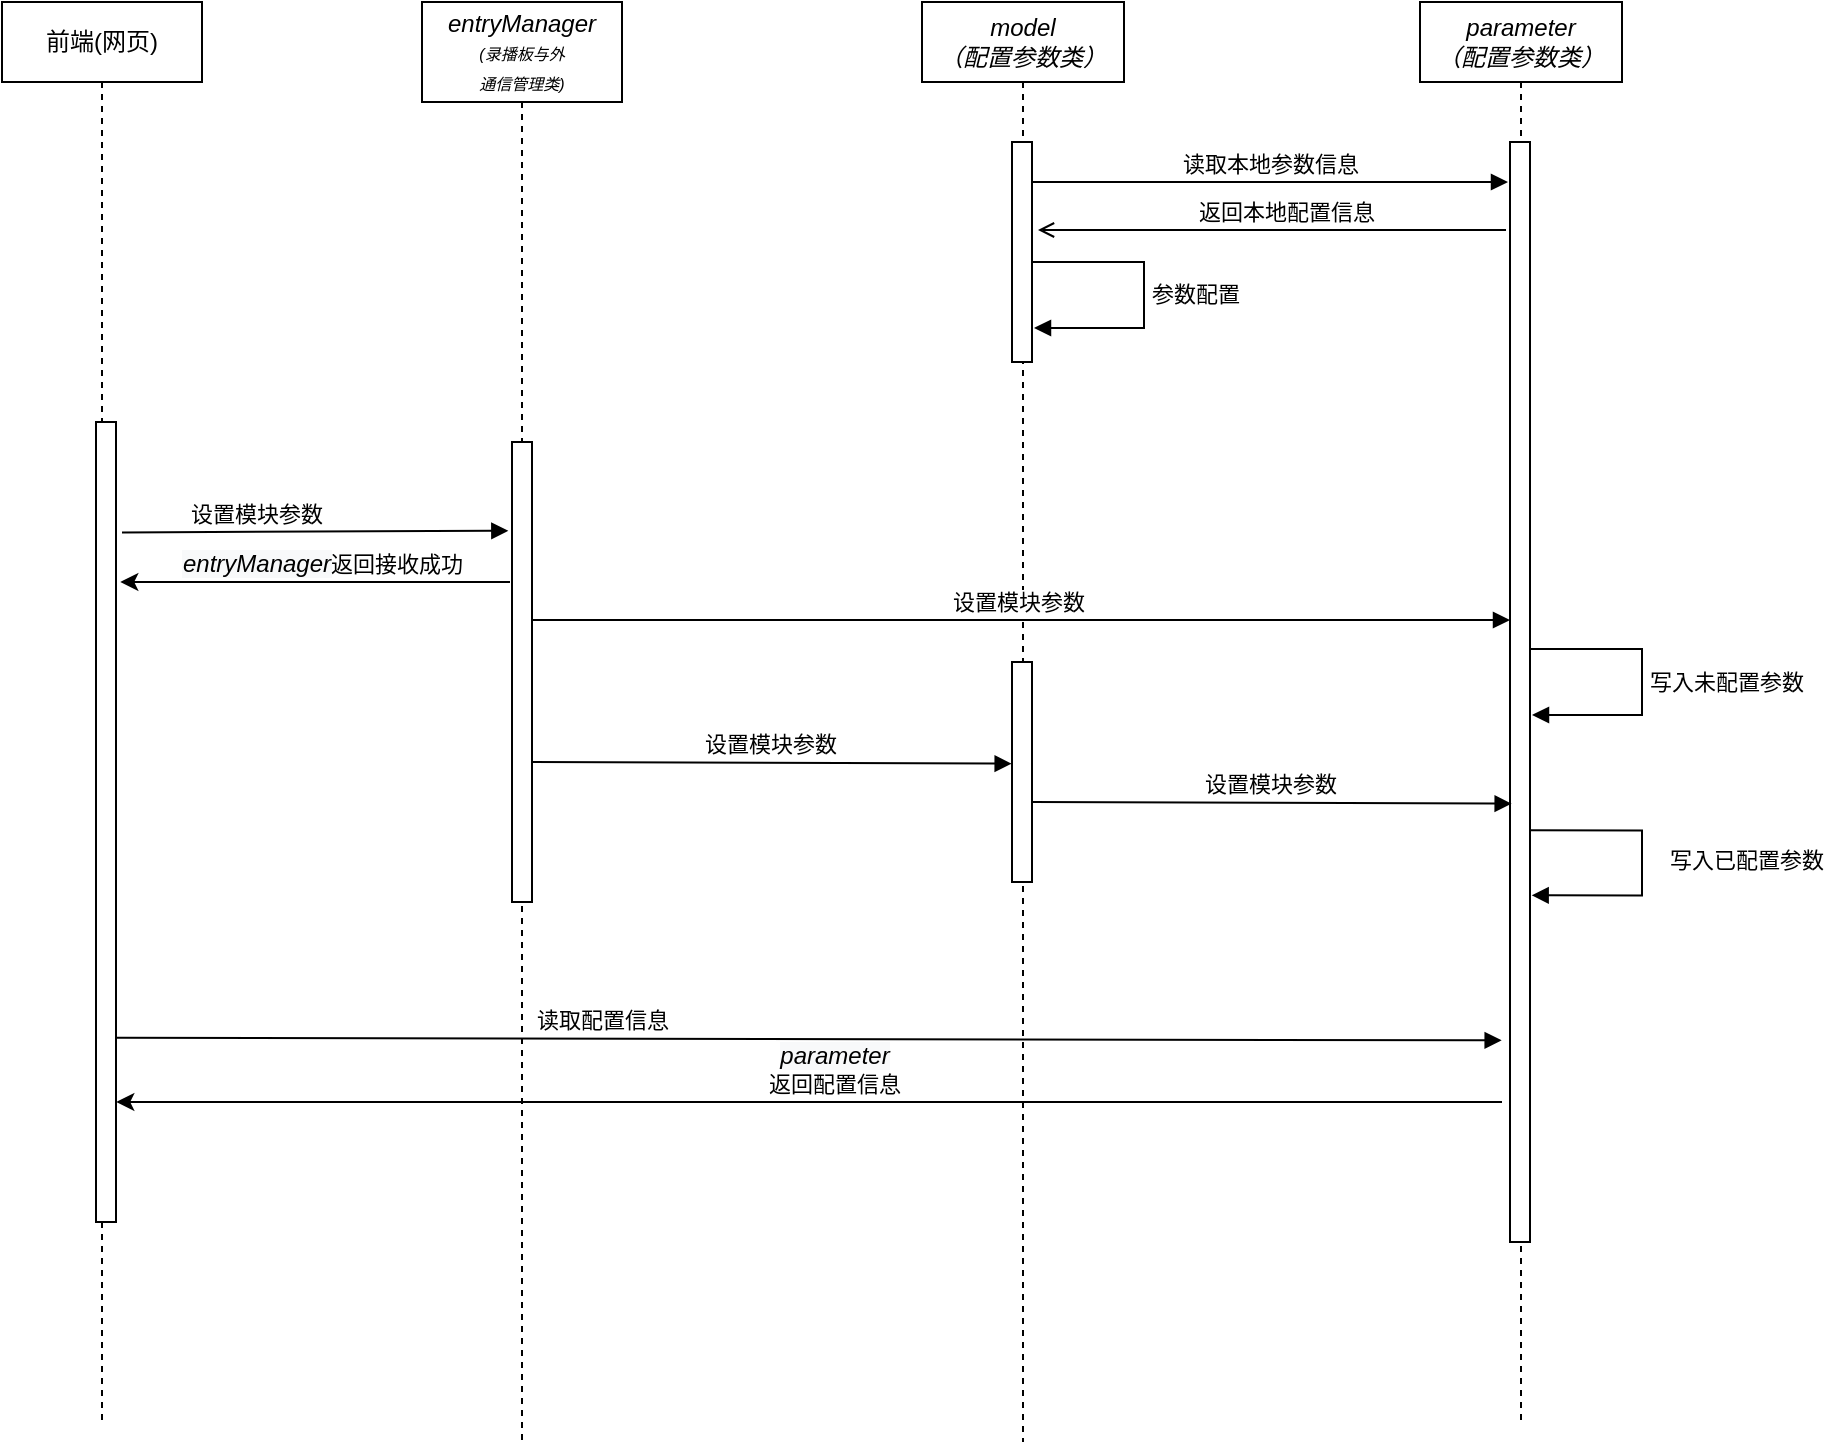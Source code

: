 <mxfile version="11.0.1" type="github"><diagram name="Page-1" id="c4acf3e9-155e-7222-9cf6-157b1a14988f"><mxGraphModel dx="1151" dy="643" grid="1" gridSize="10" guides="1" tooltips="1" connect="1" arrows="1" fold="1" page="1" pageScale="1" pageWidth="850" pageHeight="1100" background="#ffffff" math="0" shadow="0"><root><mxCell id="0"/><mxCell id="1" parent="0"/><mxCell id="B9yI50szMETjEd2v0kCB-1" value="前端(网页)" style="shape=umlLifeline;perimeter=lifelinePerimeter;whiteSpace=wrap;html=1;container=1;collapsible=0;recursiveResize=0;outlineConnect=0;" parent="1" vertex="1"><mxGeometry x="40" y="20" width="100" height="710" as="geometry"/></mxCell><mxCell id="B9yI50szMETjEd2v0kCB-4" value="" style="html=1;points=[];perimeter=orthogonalPerimeter;" parent="B9yI50szMETjEd2v0kCB-1" vertex="1"><mxGeometry x="47" y="210" width="10" height="400" as="geometry"/></mxCell><mxCell id="B9yI50szMETjEd2v0kCB-6" value="&lt;i style=&quot;white-space: nowrap&quot;&gt;entryManager&lt;br&gt;&lt;font style=&quot;font-size: 8px&quot;&gt;(录播板与外&lt;br&gt;通信管理类)&lt;/font&gt;&lt;/i&gt;" style="shape=umlLifeline;perimeter=lifelinePerimeter;whiteSpace=wrap;html=1;container=1;collapsible=0;recursiveResize=0;outlineConnect=0;size=50;" parent="1" vertex="1"><mxGeometry x="250" y="20" width="100" height="720" as="geometry"/></mxCell><mxCell id="B9yI50szMETjEd2v0kCB-8" value="" style="html=1;points=[];perimeter=orthogonalPerimeter;" parent="B9yI50szMETjEd2v0kCB-6" vertex="1"><mxGeometry x="45" y="220" width="10" height="230" as="geometry"/></mxCell><mxCell id="B9yI50szMETjEd2v0kCB-16" value="&lt;i style=&quot;white-space: nowrap&quot;&gt;model&lt;br&gt;（配置参数类）&lt;br&gt;&lt;/i&gt;" style="shape=umlLifeline;perimeter=lifelinePerimeter;whiteSpace=wrap;html=1;container=1;collapsible=0;recursiveResize=0;outlineConnect=0;" parent="1" vertex="1"><mxGeometry x="500" y="20" width="101" height="720" as="geometry"/></mxCell><mxCell id="B9yI50szMETjEd2v0kCB-18" value="" style="html=1;points=[];perimeter=orthogonalPerimeter;" parent="B9yI50szMETjEd2v0kCB-16" vertex="1"><mxGeometry x="45" y="70" width="10" height="110" as="geometry"/></mxCell><mxCell id="uyK7qhQz3kz4ibQ4stl4-6" value="" style="html=1;points=[];perimeter=orthogonalPerimeter;" vertex="1" parent="B9yI50szMETjEd2v0kCB-16"><mxGeometry x="45" y="330" width="10" height="110" as="geometry"/></mxCell><mxCell id="B9yI50szMETjEd2v0kCB-27" value="设置模块参数" style="html=1;verticalAlign=bottom;endArrow=block;exitX=1.3;exitY=0.138;exitDx=0;exitDy=0;exitPerimeter=0;entryX=-0.183;entryY=0.193;entryDx=0;entryDy=0;entryPerimeter=0;" parent="1" source="B9yI50szMETjEd2v0kCB-4" edge="1" target="B9yI50szMETjEd2v0kCB-8"><mxGeometry x="-0.3" width="80" relative="1" as="geometry"><mxPoint x="100" y="290" as="sourcePoint"/><mxPoint x="295" y="290" as="targetPoint"/><mxPoint as="offset"/></mxGeometry></mxCell><mxCell id="B9yI50szMETjEd2v0kCB-36" value="&lt;i style=&quot;font-size: 12px ; background-color: rgb(248 , 249 , 250)&quot;&gt;entryManager&lt;/i&gt;返回接收成功" style="html=1;verticalAlign=bottom;endArrow=none;exitX=1.3;exitY=0.138;exitDx=0;exitDy=0;exitPerimeter=0;startArrow=classic;startFill=1;endFill=0;" parent="1" edge="1"><mxGeometry x="0.035" width="80" relative="1" as="geometry"><mxPoint x="99.143" y="310" as="sourcePoint"/><mxPoint x="294" y="310" as="targetPoint"/><mxPoint as="offset"/></mxGeometry></mxCell><mxCell id="B9yI50szMETjEd2v0kCB-37" value="设置模块参数" style="html=1;verticalAlign=bottom;endArrow=block;exitX=1.5;exitY=0.75;exitDx=0;exitDy=0;exitPerimeter=0;" parent="1" target="uyK7qhQz3kz4ibQ4stl4-2" edge="1"><mxGeometry x="-0.006" width="80" relative="1" as="geometry"><mxPoint x="305" y="329" as="sourcePoint"/><mxPoint x="540" y="329" as="targetPoint"/><mxPoint as="offset"/></mxGeometry></mxCell><mxCell id="B9yI50szMETjEd2v0kCB-38" value="读取配置信息" style="html=1;verticalAlign=bottom;endArrow=block;exitX=1.3;exitY=0.138;exitDx=0;exitDy=0;exitPerimeter=0;entryX=-0.4;entryY=0.802;entryDx=0;entryDy=0;entryPerimeter=0;" parent="1" edge="1"><mxGeometry x="-0.3" width="80" relative="1" as="geometry"><mxPoint x="97.143" y="537.857" as="sourcePoint"/><mxPoint x="789.833" y="539.167" as="targetPoint"/><mxPoint as="offset"/></mxGeometry></mxCell><mxCell id="B9yI50szMETjEd2v0kCB-41" value="&lt;i style=&quot;font-size: 12px ; white-space: normal ; background-color: rgb(248 , 249 , 250)&quot;&gt;&lt;span style=&quot;white-space: nowrap&quot;&gt;parameter&lt;/span&gt;&lt;/i&gt;返回配置信息" style="html=1;verticalAlign=bottom;endArrow=none;exitX=1.3;exitY=0.138;exitDx=0;exitDy=0;exitPerimeter=0;startArrow=classic;startFill=1;endFill=0;" parent="1" edge="1"><mxGeometry x="0.035" width="80" relative="1" as="geometry"><mxPoint x="97.143" y="570" as="sourcePoint"/><mxPoint x="790" y="570" as="targetPoint"/><mxPoint as="offset"/></mxGeometry></mxCell><mxCell id="uyK7qhQz3kz4ibQ4stl4-1" value="&lt;i&gt;&lt;span style=&quot;white-space: nowrap&quot;&gt;parameter&lt;br&gt;（配置参数类）&lt;/span&gt;&lt;br&gt;&lt;/i&gt;" style="shape=umlLifeline;perimeter=lifelinePerimeter;whiteSpace=wrap;html=1;container=1;collapsible=0;recursiveResize=0;outlineConnect=0;" vertex="1" parent="1"><mxGeometry x="749" y="20" width="101" height="710" as="geometry"/></mxCell><mxCell id="uyK7qhQz3kz4ibQ4stl4-2" value="" style="html=1;points=[];perimeter=orthogonalPerimeter;" vertex="1" parent="uyK7qhQz3kz4ibQ4stl4-1"><mxGeometry x="45" y="70" width="10" height="550" as="geometry"/></mxCell><mxCell id="uyK7qhQz3kz4ibQ4stl4-3" value="读取本地参数信息" style="html=1;verticalAlign=bottom;endArrow=block;exitX=1.5;exitY=0.75;exitDx=0;exitDy=0;exitPerimeter=0;" edge="1" parent="1"><mxGeometry x="-0.006" width="80" relative="1" as="geometry"><mxPoint x="555" y="110" as="sourcePoint"/><mxPoint x="793" y="110" as="targetPoint"/><mxPoint as="offset"/></mxGeometry></mxCell><mxCell id="uyK7qhQz3kz4ibQ4stl4-4" value="返回本地配置信息" style="html=1;verticalAlign=bottom;endArrow=none;exitX=1.5;exitY=0.75;exitDx=0;exitDy=0;exitPerimeter=0;startArrow=open;startFill=0;endFill=0;" edge="1" parent="1"><mxGeometry x="0.061" width="80" relative="1" as="geometry"><mxPoint x="558" y="134" as="sourcePoint"/><mxPoint x="792" y="134" as="targetPoint"/><mxPoint as="offset"/></mxGeometry></mxCell><mxCell id="uyK7qhQz3kz4ibQ4stl4-5" value="参数配置" style="edgeStyle=orthogonalEdgeStyle;html=1;align=left;spacingLeft=2;endArrow=block;rounded=0;entryX=1;entryY=0.775;entryDx=0;entryDy=0;entryPerimeter=0;" edge="1" parent="1"><mxGeometry relative="1" as="geometry"><mxPoint x="555" y="150" as="sourcePoint"/><Array as="points"><mxPoint x="611" y="150"/><mxPoint x="611" y="183"/></Array><mxPoint x="556" y="183" as="targetPoint"/></mxGeometry></mxCell><mxCell id="uyK7qhQz3kz4ibQ4stl4-7" value="写入未配置参数" style="edgeStyle=orthogonalEdgeStyle;html=1;align=left;spacingLeft=2;endArrow=block;rounded=0;entryX=1;entryY=0.775;entryDx=0;entryDy=0;entryPerimeter=0;" edge="1" parent="1"><mxGeometry relative="1" as="geometry"><mxPoint x="804" y="343.5" as="sourcePoint"/><Array as="points"><mxPoint x="860" y="343.5"/><mxPoint x="860" y="376.5"/></Array><mxPoint x="805" y="376.5" as="targetPoint"/></mxGeometry></mxCell><mxCell id="uyK7qhQz3kz4ibQ4stl4-8" value="设置模块参数" style="html=1;verticalAlign=bottom;endArrow=block;exitX=1.5;exitY=0.75;exitDx=0;exitDy=0;exitPerimeter=0;entryX=-0.019;entryY=0.093;entryDx=0;entryDy=0;entryPerimeter=0;" edge="1" parent="1"><mxGeometry x="-0.006" width="80" relative="1" as="geometry"><mxPoint x="305" y="400" as="sourcePoint"/><mxPoint x="544.833" y="400.833" as="targetPoint"/><mxPoint as="offset"/></mxGeometry></mxCell><mxCell id="uyK7qhQz3kz4ibQ4stl4-9" value="设置模块参数" style="html=1;verticalAlign=bottom;endArrow=block;exitX=1.5;exitY=0.75;exitDx=0;exitDy=0;exitPerimeter=0;entryX=-0.019;entryY=0.093;entryDx=0;entryDy=0;entryPerimeter=0;" edge="1" parent="1"><mxGeometry x="-0.006" width="80" relative="1" as="geometry"><mxPoint x="555" y="420" as="sourcePoint"/><mxPoint x="794.833" y="420.833" as="targetPoint"/><mxPoint as="offset"/></mxGeometry></mxCell><mxCell id="uyK7qhQz3kz4ibQ4stl4-10" value="写入已配置参数" style="edgeStyle=orthogonalEdgeStyle;html=1;align=left;spacingLeft=2;endArrow=block;rounded=0;entryX=1;entryY=0.775;entryDx=0;entryDy=0;entryPerimeter=0;" edge="1" parent="1"><mxGeometry x="-0.221" y="-19" relative="1" as="geometry"><mxPoint x="804" y="434.167" as="sourcePoint"/><Array as="points"><mxPoint x="860" y="434"/><mxPoint x="860" y="467"/></Array><mxPoint x="804.833" y="466.667" as="targetPoint"/><mxPoint x="29" y="15" as="offset"/></mxGeometry></mxCell></root></mxGraphModel></diagram></mxfile>